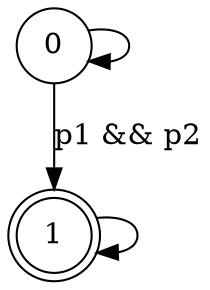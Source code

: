 digraph G {
  0 [shape=circle, ];
  1 [shape=doublecircle, ];
  
  
  0 -> 0 [label="", ];
  0 -> 1 [label="p1 && p2", ];
  1 -> 1 [label="", ];
  
  }